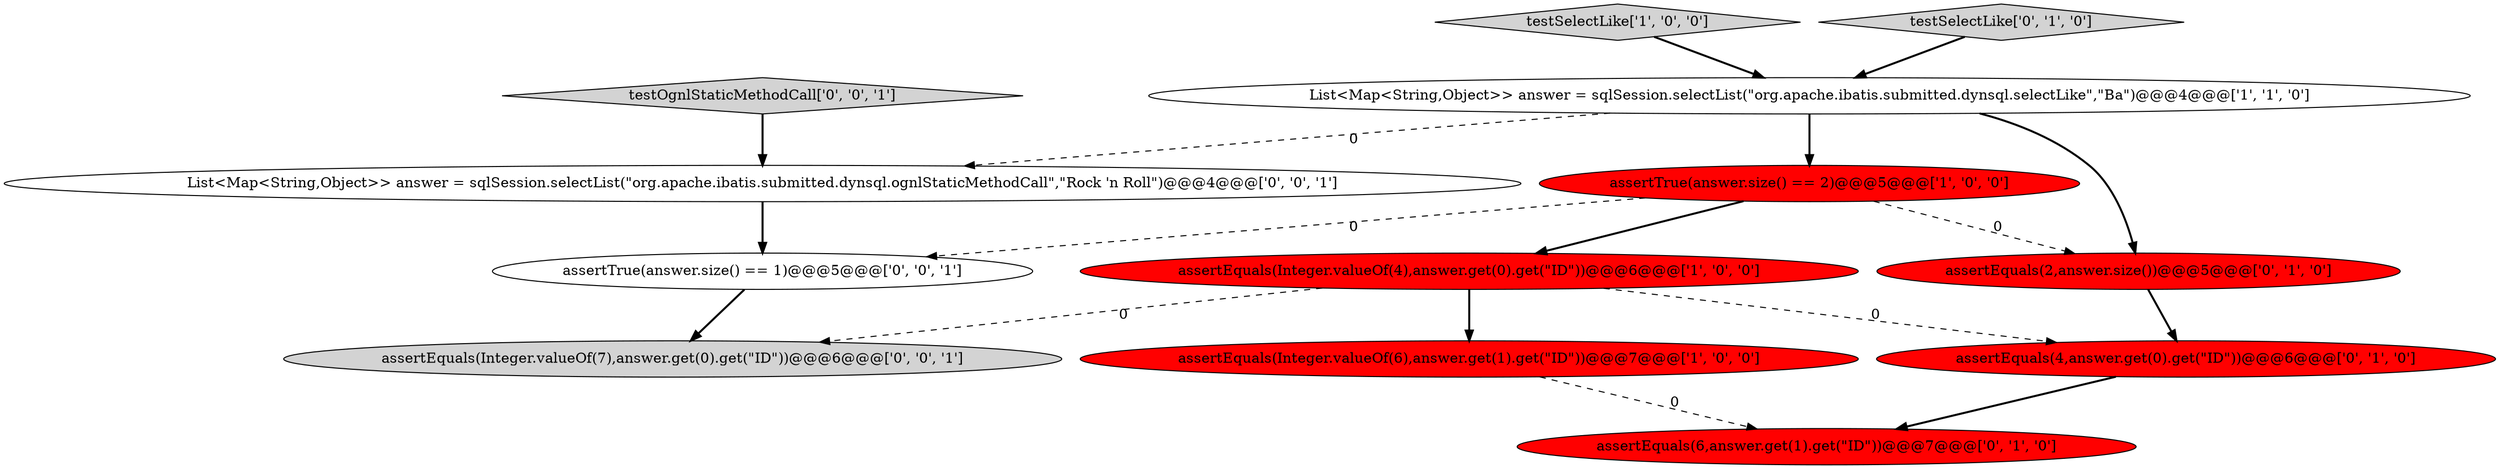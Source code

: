 digraph {
8 [style = filled, label = "assertEquals(6,answer.get(1).get(\"ID\"))@@@7@@@['0', '1', '0']", fillcolor = red, shape = ellipse image = "AAA1AAABBB2BBB"];
4 [style = filled, label = "List<Map<String,Object>> answer = sqlSession.selectList(\"org.apache.ibatis.submitted.dynsql.selectLike\",\"Ba\")@@@4@@@['1', '1', '0']", fillcolor = white, shape = ellipse image = "AAA0AAABBB1BBB"];
9 [style = filled, label = "testOgnlStaticMethodCall['0', '0', '1']", fillcolor = lightgray, shape = diamond image = "AAA0AAABBB3BBB"];
10 [style = filled, label = "List<Map<String,Object>> answer = sqlSession.selectList(\"org.apache.ibatis.submitted.dynsql.ognlStaticMethodCall\",\"Rock 'n Roll\")@@@4@@@['0', '0', '1']", fillcolor = white, shape = ellipse image = "AAA0AAABBB3BBB"];
2 [style = filled, label = "assertEquals(Integer.valueOf(6),answer.get(1).get(\"ID\"))@@@7@@@['1', '0', '0']", fillcolor = red, shape = ellipse image = "AAA1AAABBB1BBB"];
0 [style = filled, label = "testSelectLike['1', '0', '0']", fillcolor = lightgray, shape = diamond image = "AAA0AAABBB1BBB"];
5 [style = filled, label = "assertEquals(2,answer.size())@@@5@@@['0', '1', '0']", fillcolor = red, shape = ellipse image = "AAA1AAABBB2BBB"];
6 [style = filled, label = "testSelectLike['0', '1', '0']", fillcolor = lightgray, shape = diamond image = "AAA0AAABBB2BBB"];
7 [style = filled, label = "assertEquals(4,answer.get(0).get(\"ID\"))@@@6@@@['0', '1', '0']", fillcolor = red, shape = ellipse image = "AAA1AAABBB2BBB"];
11 [style = filled, label = "assertTrue(answer.size() == 1)@@@5@@@['0', '0', '1']", fillcolor = white, shape = ellipse image = "AAA0AAABBB3BBB"];
1 [style = filled, label = "assertTrue(answer.size() == 2)@@@5@@@['1', '0', '0']", fillcolor = red, shape = ellipse image = "AAA1AAABBB1BBB"];
3 [style = filled, label = "assertEquals(Integer.valueOf(4),answer.get(0).get(\"ID\"))@@@6@@@['1', '0', '0']", fillcolor = red, shape = ellipse image = "AAA1AAABBB1BBB"];
12 [style = filled, label = "assertEquals(Integer.valueOf(7),answer.get(0).get(\"ID\"))@@@6@@@['0', '0', '1']", fillcolor = lightgray, shape = ellipse image = "AAA0AAABBB3BBB"];
1->3 [style = bold, label=""];
5->7 [style = bold, label=""];
6->4 [style = bold, label=""];
4->1 [style = bold, label=""];
11->12 [style = bold, label=""];
1->5 [style = dashed, label="0"];
3->12 [style = dashed, label="0"];
9->10 [style = bold, label=""];
3->2 [style = bold, label=""];
4->10 [style = dashed, label="0"];
7->8 [style = bold, label=""];
0->4 [style = bold, label=""];
3->7 [style = dashed, label="0"];
4->5 [style = bold, label=""];
2->8 [style = dashed, label="0"];
1->11 [style = dashed, label="0"];
10->11 [style = bold, label=""];
}
